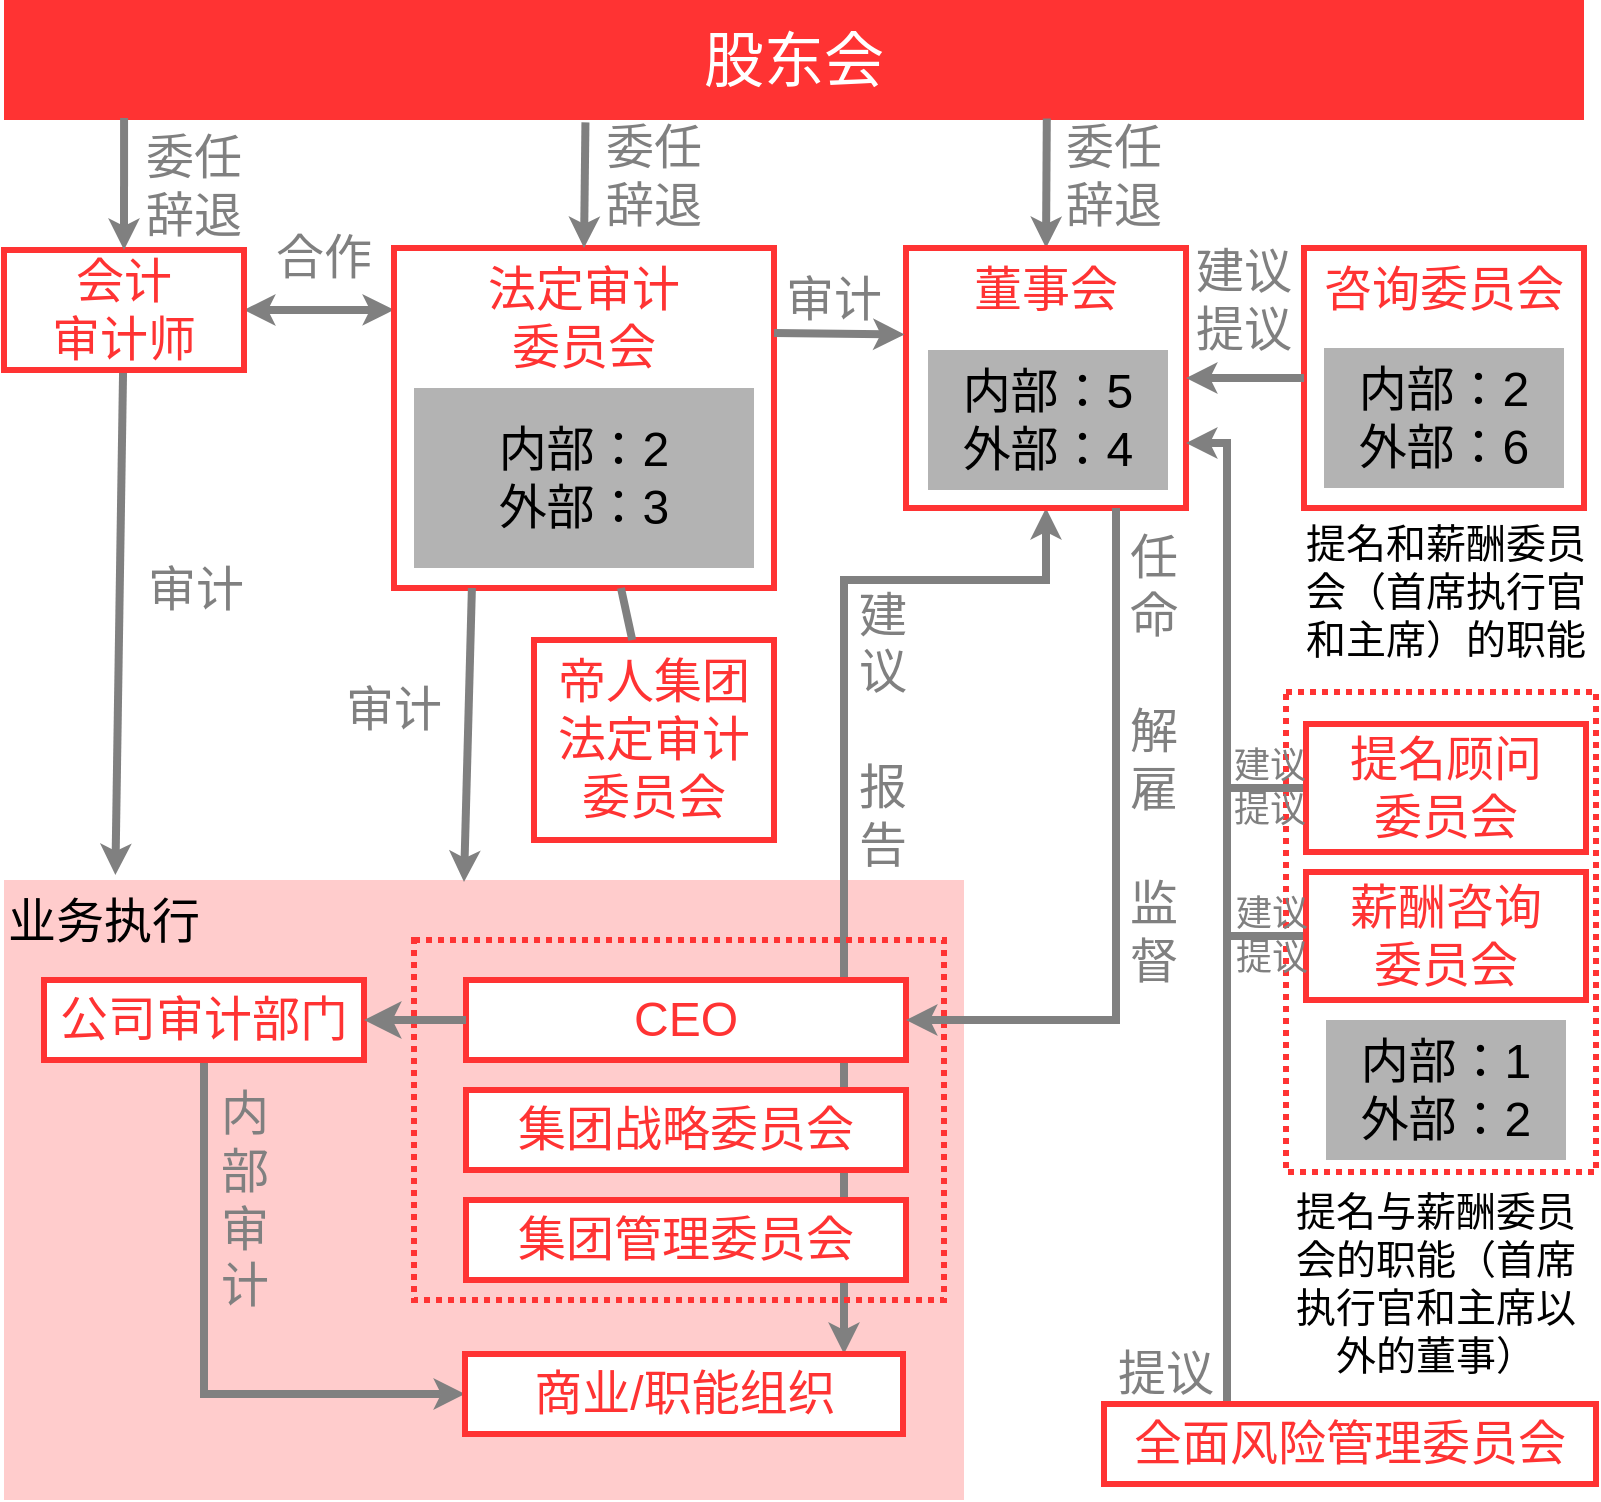 <mxfile version="11.1.1" type="github"><diagram id="wk2NNx9qOhMsASn_KrJt" name="第 1 页"><mxGraphModel dx="1422" dy="832" grid="1" gridSize="10" guides="1" tooltips="1" connect="1" arrows="1" fold="1" page="1" pageScale="1" pageWidth="827" pageHeight="1169" math="0" shadow="0"><root><mxCell id="0"/><mxCell id="1" parent="0"/><mxCell id="eaxVH_ov4GbSwFjkhbSh-60" value="" style="rounded=0;whiteSpace=wrap;html=1;strokeColor=#FF3333;strokeWidth=3;fillColor=none;fontSize=24;fontColor=#000000;align=left;dashed=1;dashPattern=1 1;" vertex="1" parent="1"><mxGeometry x="661" y="366" width="155" height="240" as="geometry"/></mxCell><mxCell id="eaxVH_ov4GbSwFjkhbSh-38" value="业务执行" style="rounded=0;whiteSpace=wrap;html=1;strokeColor=none;strokeWidth=3;fillColor=#FFCCCC;fontSize=24;fontColor=#000000;verticalAlign=top;align=left;" vertex="1" parent="1"><mxGeometry x="20" y="460" width="480" height="310" as="geometry"/></mxCell><mxCell id="eaxVH_ov4GbSwFjkhbSh-53" style="edgeStyle=orthogonalEdgeStyle;rounded=0;jumpSize=8;orthogonalLoop=1;jettySize=auto;html=1;startArrow=classic;startFill=1;startSize=3;endArrow=classic;endFill=1;endSize=3;strokeColor=#808080;strokeWidth=4;fontSize=24;fontColor=#000000;" edge="1" parent="1" source="eaxVH_ov4GbSwFjkhbSh-15" target="eaxVH_ov4GbSwFjkhbSh-48"><mxGeometry relative="1" as="geometry"><Array as="points"><mxPoint x="541" y="310"/><mxPoint x="440" y="310"/></Array></mxGeometry></mxCell><mxCell id="eaxVH_ov4GbSwFjkhbSh-1" value="股东会" style="rounded=0;whiteSpace=wrap;html=1;fontSize=30;fontColor=#FFFFFF;strokeColor=none;fillColor=#FF3333;" vertex="1" parent="1"><mxGeometry x="20" y="20" width="790" height="60" as="geometry"/></mxCell><mxCell id="eaxVH_ov4GbSwFjkhbSh-11" value="" style="rounded=0;jumpSize=8;orthogonalLoop=1;jettySize=auto;html=1;startSize=3;endSize=3;strokeColor=#808080;strokeWidth=4;fontSize=24;fontColor=#808080;startArrow=classic;startFill=1;entryX=0;entryY=0.182;entryDx=0;entryDy=0;entryPerimeter=0;" edge="1" parent="1" source="eaxVH_ov4GbSwFjkhbSh-2" target="eaxVH_ov4GbSwFjkhbSh-8"><mxGeometry relative="1" as="geometry"><mxPoint x="222" y="171" as="targetPoint"/></mxGeometry></mxCell><mxCell id="eaxVH_ov4GbSwFjkhbSh-40" style="edgeStyle=none;rounded=0;jumpSize=8;orthogonalLoop=1;jettySize=auto;html=1;startArrow=none;startFill=0;startSize=3;endArrow=classic;endFill=1;endSize=3;strokeColor=#808080;strokeWidth=4;fontSize=24;fontColor=#000000;entryX=0.116;entryY=-0.008;entryDx=0;entryDy=0;entryPerimeter=0;" edge="1" parent="1" source="eaxVH_ov4GbSwFjkhbSh-2" target="eaxVH_ov4GbSwFjkhbSh-38"><mxGeometry relative="1" as="geometry"/></mxCell><mxCell id="eaxVH_ov4GbSwFjkhbSh-2" value="会计&lt;br style=&quot;font-size: 24px;&quot;&gt;审计师" style="rounded=0;whiteSpace=wrap;html=1;fontSize=24;strokeColor=#FF3333;fontColor=#FF3333;strokeWidth=3;" vertex="1" parent="1"><mxGeometry x="20" y="145" width="120" height="60" as="geometry"/></mxCell><mxCell id="eaxVH_ov4GbSwFjkhbSh-3" value="" style="endArrow=classic;html=1;fontSize=24;fontColor=#FF3333;exitX=0.076;exitY=0.983;exitDx=0;exitDy=0;exitPerimeter=0;entryX=0.5;entryY=0;entryDx=0;entryDy=0;endSize=3;startSize=10;jumpSize=8;strokeWidth=4;strokeColor=#808080;" edge="1" parent="1" source="eaxVH_ov4GbSwFjkhbSh-1" target="eaxVH_ov4GbSwFjkhbSh-2"><mxGeometry width="50" height="50" relative="1" as="geometry"><mxPoint x="20" y="310" as="sourcePoint"/><mxPoint x="70" y="260" as="targetPoint"/></mxGeometry></mxCell><mxCell id="eaxVH_ov4GbSwFjkhbSh-4" value="委任&lt;br&gt;辞退" style="text;html=1;strokeColor=none;fillColor=none;align=center;verticalAlign=middle;whiteSpace=wrap;rounded=0;fontSize=24;fontColor=#808080;" vertex="1" parent="1"><mxGeometry x="90" y="88" width="50" height="50" as="geometry"/></mxCell><mxCell id="eaxVH_ov4GbSwFjkhbSh-10" value="委任&lt;br&gt;辞退" style="text;html=1;strokeColor=none;fillColor=none;align=center;verticalAlign=middle;whiteSpace=wrap;rounded=0;fontSize=24;fontColor=#808080;" vertex="1" parent="1"><mxGeometry x="320" y="83" width="50" height="50" as="geometry"/></mxCell><mxCell id="eaxVH_ov4GbSwFjkhbSh-13" value="合作" style="text;html=1;strokeColor=none;fillColor=none;align=center;verticalAlign=middle;whiteSpace=wrap;rounded=0;fontSize=24;fontColor=#808080;" vertex="1" parent="1"><mxGeometry x="135" y="124" width="90" height="50" as="geometry"/></mxCell><mxCell id="eaxVH_ov4GbSwFjkhbSh-17" value="" style="endArrow=classic;html=1;fontSize=24;fontColor=#FF3333;endSize=3;startSize=10;jumpSize=8;strokeWidth=4;strokeColor=#808080;entryX=0.5;entryY=0;entryDx=0;entryDy=0;exitX=0.66;exitY=0.988;exitDx=0;exitDy=0;exitPerimeter=0;" edge="1" parent="1" source="eaxVH_ov4GbSwFjkhbSh-1" target="eaxVH_ov4GbSwFjkhbSh-15"><mxGeometry width="50" height="50" relative="1" as="geometry"><mxPoint x="549" y="79" as="sourcePoint"/><mxPoint x="549" y="180" as="targetPoint"/></mxGeometry></mxCell><mxCell id="eaxVH_ov4GbSwFjkhbSh-19" value="" style="group" vertex="1" connectable="0" parent="1"><mxGeometry x="480" y="145" width="140" height="130" as="geometry"/></mxCell><mxCell id="eaxVH_ov4GbSwFjkhbSh-15" value="董事会" style="rounded=0;whiteSpace=wrap;html=1;fontSize=24;strokeColor=#FF3333;fontColor=#FF3333;strokeWidth=3;verticalAlign=top;" vertex="1" parent="eaxVH_ov4GbSwFjkhbSh-19"><mxGeometry x="-9" y="-1" width="140" height="130" as="geometry"/></mxCell><mxCell id="eaxVH_ov4GbSwFjkhbSh-16" value="内部：5&lt;br&gt;外部：4" style="rounded=0;whiteSpace=wrap;html=1;strokeColor=none;strokeWidth=3;fillColor=#B3B3B3;fontSize=24;fontColor=#000000;" vertex="1" parent="eaxVH_ov4GbSwFjkhbSh-19"><mxGeometry x="2" y="50" width="120" height="70" as="geometry"/></mxCell><mxCell id="eaxVH_ov4GbSwFjkhbSh-18" style="edgeStyle=none;rounded=0;jumpSize=8;orthogonalLoop=1;jettySize=auto;html=1;entryX=0.5;entryY=0;entryDx=0;entryDy=0;startArrow=classic;startFill=1;startSize=3;endSize=3;strokeColor=#808080;strokeWidth=4;fontSize=24;fontColor=#000000;" edge="1" parent="eaxVH_ov4GbSwFjkhbSh-19" source="eaxVH_ov4GbSwFjkhbSh-15" target="eaxVH_ov4GbSwFjkhbSh-15"><mxGeometry relative="1" as="geometry"/></mxCell><mxCell id="eaxVH_ov4GbSwFjkhbSh-20" value="" style="group" vertex="1" connectable="0" parent="1"><mxGeometry x="215" y="144" width="190" height="170" as="geometry"/></mxCell><mxCell id="eaxVH_ov4GbSwFjkhbSh-8" value="法定审计&lt;br&gt;委员会" style="rounded=0;whiteSpace=wrap;html=1;fontSize=24;strokeColor=#FF3333;fontColor=#FF3333;strokeWidth=3;verticalAlign=top;" vertex="1" parent="eaxVH_ov4GbSwFjkhbSh-20"><mxGeometry width="190" height="170" as="geometry"/></mxCell><mxCell id="eaxVH_ov4GbSwFjkhbSh-14" value="内部：2&lt;br&gt;外部：3" style="rounded=0;whiteSpace=wrap;html=1;strokeColor=none;strokeWidth=3;fillColor=#B3B3B3;fontSize=24;fontColor=#000000;" vertex="1" parent="eaxVH_ov4GbSwFjkhbSh-20"><mxGeometry x="10" y="70" width="170" height="90" as="geometry"/></mxCell><mxCell id="eaxVH_ov4GbSwFjkhbSh-21" style="edgeStyle=none;rounded=0;jumpSize=8;orthogonalLoop=1;jettySize=auto;html=1;exitX=1;exitY=0.25;exitDx=0;exitDy=0;startArrow=none;startFill=0;startSize=3;endSize=3;strokeColor=#808080;strokeWidth=4;fontSize=24;fontColor=#000000;entryX=-0.005;entryY=0.333;entryDx=0;entryDy=0;entryPerimeter=0;" edge="1" parent="1" source="eaxVH_ov4GbSwFjkhbSh-8" target="eaxVH_ov4GbSwFjkhbSh-15"><mxGeometry relative="1" as="geometry"/></mxCell><mxCell id="eaxVH_ov4GbSwFjkhbSh-22" value="审计" style="text;html=1;strokeColor=none;fillColor=none;align=center;verticalAlign=middle;whiteSpace=wrap;rounded=0;fontSize=24;fontColor=#808080;" vertex="1" parent="1"><mxGeometry x="390" y="150" width="90" height="40" as="geometry"/></mxCell><mxCell id="eaxVH_ov4GbSwFjkhbSh-23" value="" style="group" vertex="1" connectable="0" parent="1"><mxGeometry x="670" y="144" width="140" height="130" as="geometry"/></mxCell><mxCell id="eaxVH_ov4GbSwFjkhbSh-24" value="咨询委员会" style="rounded=0;whiteSpace=wrap;html=1;fontSize=24;strokeColor=#FF3333;fontColor=#FF3333;strokeWidth=3;verticalAlign=top;" vertex="1" parent="eaxVH_ov4GbSwFjkhbSh-23"><mxGeometry width="140" height="130" as="geometry"/></mxCell><mxCell id="eaxVH_ov4GbSwFjkhbSh-25" value="内部：2&lt;br&gt;外部：6" style="rounded=0;whiteSpace=wrap;html=1;strokeColor=none;strokeWidth=3;fillColor=#B3B3B3;fontSize=24;fontColor=#000000;" vertex="1" parent="eaxVH_ov4GbSwFjkhbSh-23"><mxGeometry x="10" y="50" width="120" height="70" as="geometry"/></mxCell><mxCell id="eaxVH_ov4GbSwFjkhbSh-26" style="edgeStyle=none;rounded=0;jumpSize=8;orthogonalLoop=1;jettySize=auto;html=1;entryX=0.5;entryY=0;entryDx=0;entryDy=0;startArrow=classic;startFill=1;startSize=3;endSize=3;strokeColor=#808080;strokeWidth=4;fontSize=24;fontColor=#000000;" edge="1" parent="eaxVH_ov4GbSwFjkhbSh-23" source="eaxVH_ov4GbSwFjkhbSh-24" target="eaxVH_ov4GbSwFjkhbSh-24"><mxGeometry relative="1" as="geometry"/></mxCell><mxCell id="eaxVH_ov4GbSwFjkhbSh-27" style="edgeStyle=none;rounded=0;jumpSize=8;orthogonalLoop=1;jettySize=auto;html=1;startArrow=none;startFill=0;startSize=3;endSize=3;strokeColor=#808080;strokeWidth=4;fontSize=24;fontColor=#000000;" edge="1" parent="1" source="eaxVH_ov4GbSwFjkhbSh-24" target="eaxVH_ov4GbSwFjkhbSh-15"><mxGeometry relative="1" as="geometry"/></mxCell><mxCell id="eaxVH_ov4GbSwFjkhbSh-28" value="建议&lt;br&gt;提议" style="text;html=1;strokeColor=none;fillColor=none;align=center;verticalAlign=middle;whiteSpace=wrap;rounded=0;fontSize=24;fontColor=#808080;" vertex="1" parent="1"><mxGeometry x="595" y="145" width="90" height="50" as="geometry"/></mxCell><mxCell id="eaxVH_ov4GbSwFjkhbSh-32" value="提名和薪酬委员会（首席执行官和主席）的职能" style="text;html=1;strokeColor=none;fillColor=none;align=center;verticalAlign=middle;whiteSpace=wrap;rounded=0;fontSize=20;fontColor=#000000;" vertex="1" parent="1"><mxGeometry x="666" y="270" width="150" height="90" as="geometry"/></mxCell><mxCell id="eaxVH_ov4GbSwFjkhbSh-33" value="委任&lt;br&gt;辞退" style="text;html=1;strokeColor=none;fillColor=none;align=center;verticalAlign=middle;whiteSpace=wrap;rounded=0;fontSize=24;fontColor=#808080;" vertex="1" parent="1"><mxGeometry x="550" y="83" width="50" height="50" as="geometry"/></mxCell><mxCell id="eaxVH_ov4GbSwFjkhbSh-34" value="帝人集团法定审计委员会" style="rounded=0;whiteSpace=wrap;html=1;strokeColor=#FF3333;strokeWidth=3;fillColor=#ffffff;fontSize=24;fontColor=#FF3333;" vertex="1" parent="1"><mxGeometry x="285" y="340" width="120" height="100" as="geometry"/></mxCell><mxCell id="eaxVH_ov4GbSwFjkhbSh-37" style="edgeStyle=none;rounded=0;jumpSize=8;orthogonalLoop=1;jettySize=auto;html=1;startArrow=none;startFill=0;startSize=3;endSize=3;strokeColor=#808080;strokeWidth=4;fontSize=24;fontColor=#FF3333;endArrow=none;endFill=0;" edge="1" parent="1" source="eaxVH_ov4GbSwFjkhbSh-8" target="eaxVH_ov4GbSwFjkhbSh-34"><mxGeometry relative="1" as="geometry"/></mxCell><mxCell id="eaxVH_ov4GbSwFjkhbSh-39" style="edgeStyle=none;rounded=0;jumpSize=8;orthogonalLoop=1;jettySize=auto;html=1;startArrow=none;startFill=0;startSize=3;endArrow=classic;endFill=1;endSize=3;strokeColor=#808080;strokeWidth=4;fontSize=24;fontColor=#000000;exitX=0.205;exitY=1;exitDx=0;exitDy=0;exitPerimeter=0;" edge="1" parent="1" source="eaxVH_ov4GbSwFjkhbSh-8"><mxGeometry relative="1" as="geometry"><mxPoint x="250" y="461" as="targetPoint"/></mxGeometry></mxCell><mxCell id="eaxVH_ov4GbSwFjkhbSh-41" value="审计" style="text;html=1;strokeColor=none;fillColor=none;align=center;verticalAlign=middle;whiteSpace=wrap;rounded=0;fontSize=24;fontColor=#808080;" vertex="1" parent="1"><mxGeometry x="91" y="290" width="50" height="50" as="geometry"/></mxCell><mxCell id="eaxVH_ov4GbSwFjkhbSh-42" value="审计" style="text;html=1;strokeColor=none;fillColor=none;align=center;verticalAlign=middle;whiteSpace=wrap;rounded=0;fontSize=24;fontColor=#808080;" vertex="1" parent="1"><mxGeometry x="190" y="350" width="50" height="50" as="geometry"/></mxCell><mxCell id="eaxVH_ov4GbSwFjkhbSh-49" style="edgeStyle=orthogonalEdgeStyle;rounded=0;jumpSize=8;orthogonalLoop=1;jettySize=auto;html=1;entryX=0;entryY=0.5;entryDx=0;entryDy=0;startArrow=none;startFill=0;startSize=3;endArrow=classic;endFill=1;endSize=3;strokeColor=#808080;strokeWidth=4;fontSize=24;fontColor=#000000;" edge="1" parent="1" source="eaxVH_ov4GbSwFjkhbSh-43" target="eaxVH_ov4GbSwFjkhbSh-48"><mxGeometry relative="1" as="geometry"><Array as="points"><mxPoint x="120" y="717"/></Array></mxGeometry></mxCell><mxCell id="eaxVH_ov4GbSwFjkhbSh-43" value="公司审计部门" style="rounded=0;whiteSpace=wrap;html=1;fontSize=24;strokeColor=#FF3333;fontColor=#FF3333;strokeWidth=3;" vertex="1" parent="1"><mxGeometry x="40" y="510" width="160" height="40" as="geometry"/></mxCell><mxCell id="eaxVH_ov4GbSwFjkhbSh-44" value="" style="rounded=0;whiteSpace=wrap;html=1;strokeColor=#FF3333;strokeWidth=3;fillColor=none;fontSize=24;fontColor=#000000;align=left;dashed=1;dashPattern=1 1;" vertex="1" parent="1"><mxGeometry x="225" y="490" width="265" height="180" as="geometry"/></mxCell><mxCell id="eaxVH_ov4GbSwFjkhbSh-45" value="CEO" style="rounded=0;whiteSpace=wrap;html=1;fontSize=24;strokeColor=#FF3333;fontColor=#FF3333;strokeWidth=3;" vertex="1" parent="1"><mxGeometry x="251" y="510" width="220" height="40" as="geometry"/></mxCell><mxCell id="eaxVH_ov4GbSwFjkhbSh-46" value="集团战略委员会" style="rounded=0;whiteSpace=wrap;html=1;fontSize=24;strokeColor=#FF3333;fontColor=#FF3333;strokeWidth=3;" vertex="1" parent="1"><mxGeometry x="251" y="565" width="220" height="40" as="geometry"/></mxCell><mxCell id="eaxVH_ov4GbSwFjkhbSh-47" value="集团管理委员会" style="rounded=0;whiteSpace=wrap;html=1;fontSize=24;strokeColor=#FF3333;fontColor=#FF3333;strokeWidth=3;" vertex="1" parent="1"><mxGeometry x="251" y="620" width="220" height="40" as="geometry"/></mxCell><mxCell id="eaxVH_ov4GbSwFjkhbSh-48" value="商业/职能组织" style="rounded=0;whiteSpace=wrap;html=1;fontSize=24;strokeColor=#FF3333;fontColor=#FF3333;strokeWidth=3;" vertex="1" parent="1"><mxGeometry x="250.5" y="697" width="219" height="40" as="geometry"/></mxCell><mxCell id="eaxVH_ov4GbSwFjkhbSh-50" value="" style="endArrow=classic;html=1;strokeColor=#808080;strokeWidth=4;fontSize=24;fontColor=#000000;entryX=1;entryY=0.5;entryDx=0;entryDy=0;exitX=0;exitY=0.5;exitDx=0;exitDy=0;" edge="1" parent="1" source="eaxVH_ov4GbSwFjkhbSh-45" target="eaxVH_ov4GbSwFjkhbSh-43"><mxGeometry width="50" height="50" relative="1" as="geometry"><mxPoint x="160" y="460" as="sourcePoint"/><mxPoint x="210" y="410" as="targetPoint"/></mxGeometry></mxCell><mxCell id="eaxVH_ov4GbSwFjkhbSh-51" value="内部审计" style="text;html=1;strokeColor=none;fillColor=none;align=center;verticalAlign=middle;whiteSpace=wrap;rounded=0;fontSize=24;fontColor=#808080;" vertex="1" parent="1"><mxGeometry x="122.5" y="595" width="35" height="50" as="geometry"/></mxCell><mxCell id="eaxVH_ov4GbSwFjkhbSh-54" value="建议&lt;br&gt;&lt;br&gt;报告" style="text;html=1;strokeColor=none;fillColor=none;align=center;verticalAlign=middle;whiteSpace=wrap;rounded=0;fontSize=24;fontColor=#808080;" vertex="1" parent="1"><mxGeometry x="437" y="320" width="45" height="130" as="geometry"/></mxCell><mxCell id="eaxVH_ov4GbSwFjkhbSh-55" style="edgeStyle=orthogonalEdgeStyle;rounded=0;jumpSize=8;orthogonalLoop=1;jettySize=auto;html=1;exitX=0.75;exitY=1;exitDx=0;exitDy=0;entryX=1;entryY=0.5;entryDx=0;entryDy=0;startArrow=none;startFill=0;startSize=3;endArrow=classic;endFill=1;endSize=3;strokeColor=#808080;strokeWidth=4;fontSize=24;fontColor=#000000;" edge="1" parent="1" source="eaxVH_ov4GbSwFjkhbSh-15" target="eaxVH_ov4GbSwFjkhbSh-45"><mxGeometry relative="1" as="geometry"><Array as="points"><mxPoint x="576" y="530"/></Array></mxGeometry></mxCell><mxCell id="eaxVH_ov4GbSwFjkhbSh-56" value="任命&lt;br&gt;&lt;br&gt;解雇&lt;br&gt;&lt;br&gt;监督" style="text;html=1;strokeColor=none;fillColor=none;align=center;verticalAlign=middle;whiteSpace=wrap;rounded=0;fontSize=24;fontColor=#808080;" vertex="1" parent="1"><mxGeometry x="575" y="305" width="40" height="190" as="geometry"/></mxCell><mxCell id="eaxVH_ov4GbSwFjkhbSh-64" style="edgeStyle=orthogonalEdgeStyle;rounded=0;jumpSize=8;orthogonalLoop=1;jettySize=auto;html=1;startArrow=none;startFill=0;startSize=3;endArrow=none;endFill=0;endSize=3;strokeColor=#808080;strokeWidth=4;fontSize=20;fontColor=#000000;" edge="1" parent="1" source="eaxVH_ov4GbSwFjkhbSh-57"><mxGeometry relative="1" as="geometry"><mxPoint x="630" y="414" as="targetPoint"/></mxGeometry></mxCell><mxCell id="eaxVH_ov4GbSwFjkhbSh-57" value="提名顾问&lt;br&gt;委员会" style="rounded=0;whiteSpace=wrap;html=1;fontSize=24;strokeColor=#FF3333;fontColor=#FF3333;strokeWidth=3;" vertex="1" parent="1"><mxGeometry x="671" y="382" width="140" height="64" as="geometry"/></mxCell><mxCell id="eaxVH_ov4GbSwFjkhbSh-65" style="edgeStyle=orthogonalEdgeStyle;rounded=0;jumpSize=8;orthogonalLoop=1;jettySize=auto;html=1;startArrow=none;startFill=0;startSize=3;endArrow=none;endFill=0;endSize=3;strokeColor=#808080;strokeWidth=4;fontSize=20;fontColor=#000000;" edge="1" parent="1" source="eaxVH_ov4GbSwFjkhbSh-58"><mxGeometry relative="1" as="geometry"><mxPoint x="630" y="488" as="targetPoint"/></mxGeometry></mxCell><mxCell id="eaxVH_ov4GbSwFjkhbSh-58" value="薪酬咨询&lt;br&gt;委员会" style="rounded=0;whiteSpace=wrap;html=1;fontSize=24;strokeColor=#FF3333;fontColor=#FF3333;strokeWidth=3;" vertex="1" parent="1"><mxGeometry x="671" y="456" width="140" height="64" as="geometry"/></mxCell><mxCell id="eaxVH_ov4GbSwFjkhbSh-59" value="内部：1&lt;br&gt;外部：2" style="rounded=0;whiteSpace=wrap;html=1;strokeColor=none;strokeWidth=3;fillColor=#B3B3B3;fontSize=24;fontColor=#000000;" vertex="1" parent="1"><mxGeometry x="681" y="530" width="120" height="70" as="geometry"/></mxCell><mxCell id="eaxVH_ov4GbSwFjkhbSh-61" value="提名与薪酬委员会的职能（首席执行官和主席以外的董事）" style="text;html=1;strokeColor=none;fillColor=none;align=center;verticalAlign=middle;whiteSpace=wrap;rounded=0;fontSize=20;fontColor=#000000;" vertex="1" parent="1"><mxGeometry x="661" y="616" width="150" height="90" as="geometry"/></mxCell><mxCell id="eaxVH_ov4GbSwFjkhbSh-63" style="edgeStyle=orthogonalEdgeStyle;rounded=0;jumpSize=8;orthogonalLoop=1;jettySize=auto;html=1;exitX=0.25;exitY=0;exitDx=0;exitDy=0;entryX=1;entryY=0.75;entryDx=0;entryDy=0;startArrow=none;startFill=0;startSize=3;endArrow=classic;endFill=1;endSize=3;strokeColor=#808080;strokeWidth=4;fontSize=20;fontColor=#000000;" edge="1" parent="1" source="eaxVH_ov4GbSwFjkhbSh-62" target="eaxVH_ov4GbSwFjkhbSh-15"><mxGeometry relative="1" as="geometry"/></mxCell><mxCell id="eaxVH_ov4GbSwFjkhbSh-62" value="全面风险管理委员会" style="rounded=0;whiteSpace=wrap;html=1;fontSize=24;strokeColor=#FF3333;fontColor=#FF3333;strokeWidth=3;" vertex="1" parent="1"><mxGeometry x="570" y="722" width="246" height="40" as="geometry"/></mxCell><mxCell id="eaxVH_ov4GbSwFjkhbSh-68" value="建议&lt;br style=&quot;font-size: 18px;&quot;&gt;提议" style="text;html=1;strokeColor=none;fillColor=none;align=center;verticalAlign=middle;whiteSpace=wrap;rounded=0;fontSize=18;fontColor=#808080;" vertex="1" parent="1"><mxGeometry x="608" y="389" width="90" height="50" as="geometry"/></mxCell><mxCell id="eaxVH_ov4GbSwFjkhbSh-71" value="提议" style="text;html=1;strokeColor=none;fillColor=none;align=center;verticalAlign=middle;whiteSpace=wrap;rounded=0;fontSize=24;fontColor=#808080;" vertex="1" parent="1"><mxGeometry x="570" y="692" width="62" height="30" as="geometry"/></mxCell><mxCell id="eaxVH_ov4GbSwFjkhbSh-72" value="建议&lt;br style=&quot;font-size: 18px;&quot;&gt;提议" style="text;html=1;strokeColor=none;fillColor=none;align=center;verticalAlign=middle;whiteSpace=wrap;rounded=0;fontSize=18;fontColor=#808080;" vertex="1" parent="1"><mxGeometry x="609" y="463" width="90" height="50" as="geometry"/></mxCell><mxCell id="eaxVH_ov4GbSwFjkhbSh-9" value="" style="endArrow=classic;html=1;fontSize=24;fontColor=#FF3333;endSize=3;startSize=10;jumpSize=8;strokeWidth=4;strokeColor=#808080;entryX=0.5;entryY=0;entryDx=0;entryDy=0;exitX=0.368;exitY=1.02;exitDx=0;exitDy=0;exitPerimeter=0;" edge="1" parent="1" source="eaxVH_ov4GbSwFjkhbSh-1" target="eaxVH_ov4GbSwFjkhbSh-8"><mxGeometry width="50" height="50" relative="1" as="geometry"><mxPoint x="310" y="83" as="sourcePoint"/><mxPoint x="280" y="176" as="targetPoint"/></mxGeometry></mxCell></root></mxGraphModel></diagram></mxfile>